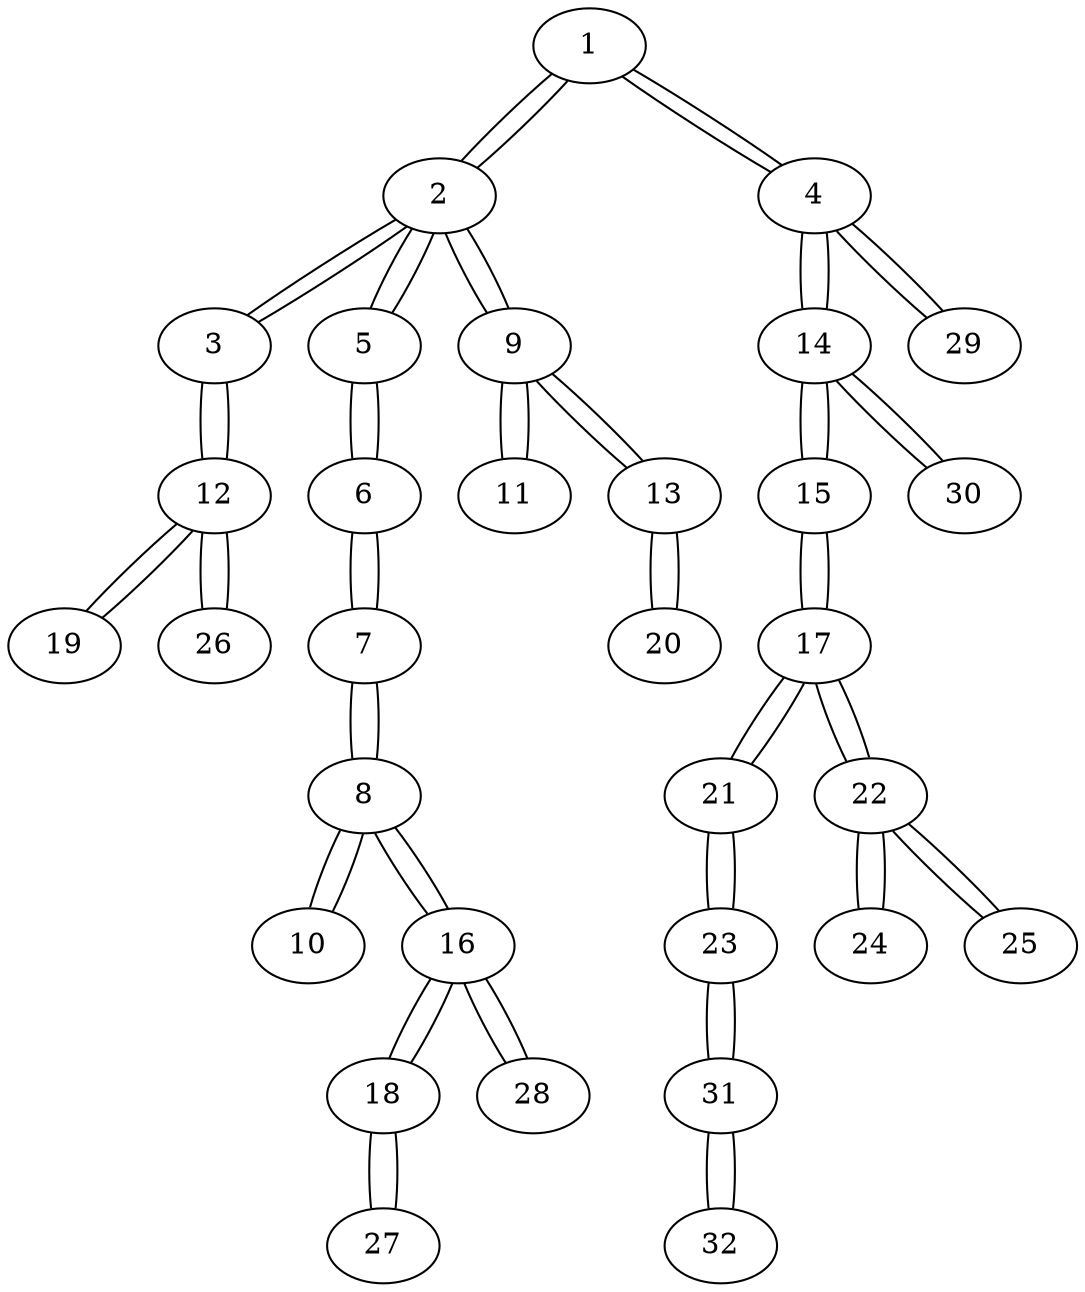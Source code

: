 graph DLA {
    1 -- 2;
    1 -- 4;
    2 -- 1;
    2 -- 3;
    2 -- 5;
    2 -- 9;
    3 -- 2;
    3 -- 12;
    4 -- 1;
    4 -- 14;
    4 -- 29;
    5 -- 2;
    5 -- 6;
    6 -- 5;
    6 -- 7;
    7 -- 6;
    7 -- 8;
    8 -- 7;
    8 -- 10;
    8 -- 16;
    9 -- 2;
    9 -- 11;
    9 -- 13;
    10 -- 8;
    11 -- 9;
    12 -- 3;
    12 -- 19;
    12 -- 26;
    13 -- 9;
    13 -- 20;
    14 -- 4;
    14 -- 15;
    14 -- 30;
    15 -- 14;
    15 -- 17;
    16 -- 8;
    16 -- 18;
    16 -- 28;
    17 -- 15;
    17 -- 21;
    17 -- 22;
    18 -- 16;
    18 -- 27;
    19 -- 12;
    20 -- 13;
    21 -- 17;
    21 -- 23;
    22 -- 17;
    22 -- 24;
    22 -- 25;
    23 -- 21;
    23 -- 31;
    24 -- 22;
    25 -- 22;
    26 -- 12;
    27 -- 18;
    28 -- 16;
    29 -- 4;
    30 -- 14;
    31 -- 23;
    31 -- 32;
    32 -- 31;
}
